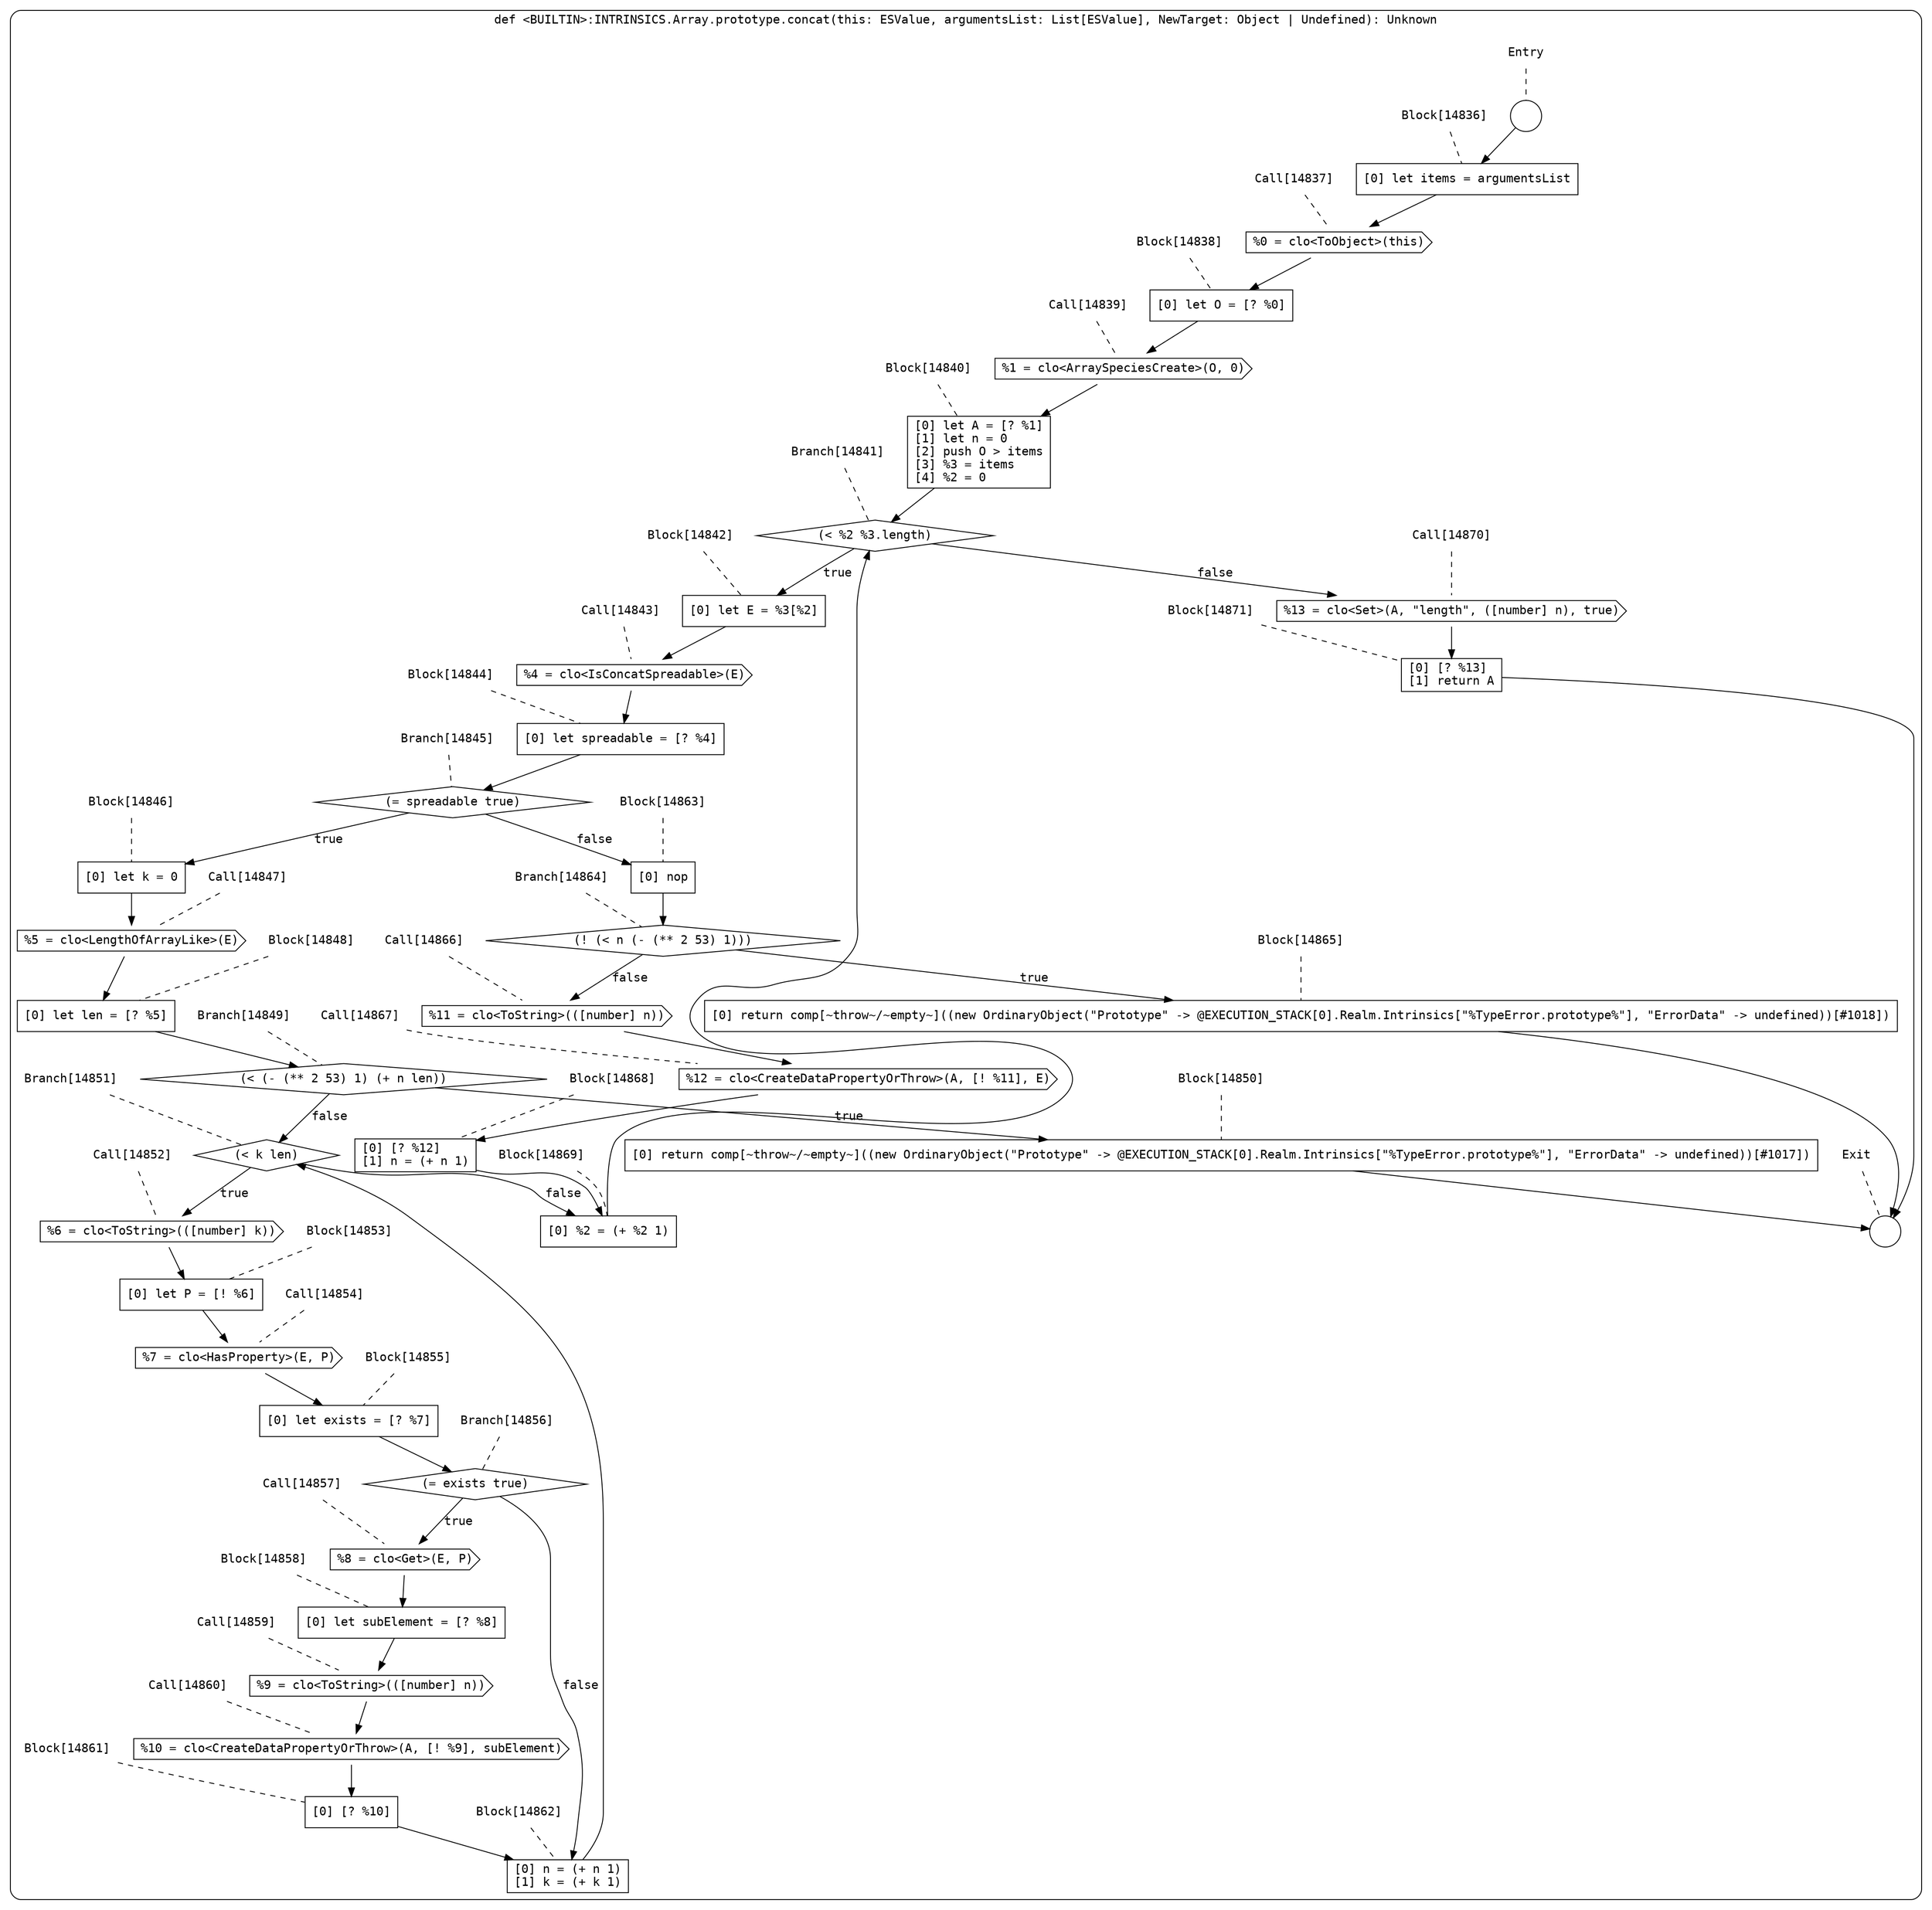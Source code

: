 digraph {
  graph [fontname = "Consolas"]
  node [fontname = "Consolas"]
  edge [fontname = "Consolas"]
  subgraph cluster2345 {
    label = "def <BUILTIN>:INTRINSICS.Array.prototype.concat(this: ESValue, argumentsList: List[ESValue], NewTarget: Object | Undefined): Unknown"
    style = rounded
    cluster2345_entry_name [shape=none, label=<<font color="black">Entry</font>>]
    cluster2345_entry_name -> cluster2345_entry [arrowhead=none, color="black", style=dashed]
    cluster2345_entry [shape=circle label=" " color="black" fillcolor="white" style=filled]
    cluster2345_entry -> node14836 [color="black"]
    cluster2345_exit_name [shape=none, label=<<font color="black">Exit</font>>]
    cluster2345_exit_name -> cluster2345_exit [arrowhead=none, color="black", style=dashed]
    cluster2345_exit [shape=circle label=" " color="black" fillcolor="white" style=filled]
    node14836_name [shape=none, label=<<font color="black">Block[14836]</font>>]
    node14836_name -> node14836 [arrowhead=none, color="black", style=dashed]
    node14836 [shape=box, label=<<font color="black">[0] let items = argumentsList<BR ALIGN="LEFT"/></font>> color="black" fillcolor="white", style=filled]
    node14836 -> node14837 [color="black"]
    node14837_name [shape=none, label=<<font color="black">Call[14837]</font>>]
    node14837_name -> node14837 [arrowhead=none, color="black", style=dashed]
    node14837 [shape=cds, label=<<font color="black">%0 = clo&lt;ToObject&gt;(this)</font>> color="black" fillcolor="white", style=filled]
    node14837 -> node14838 [color="black"]
    node14838_name [shape=none, label=<<font color="black">Block[14838]</font>>]
    node14838_name -> node14838 [arrowhead=none, color="black", style=dashed]
    node14838 [shape=box, label=<<font color="black">[0] let O = [? %0]<BR ALIGN="LEFT"/></font>> color="black" fillcolor="white", style=filled]
    node14838 -> node14839 [color="black"]
    node14839_name [shape=none, label=<<font color="black">Call[14839]</font>>]
    node14839_name -> node14839 [arrowhead=none, color="black", style=dashed]
    node14839 [shape=cds, label=<<font color="black">%1 = clo&lt;ArraySpeciesCreate&gt;(O, 0)</font>> color="black" fillcolor="white", style=filled]
    node14839 -> node14840 [color="black"]
    node14840_name [shape=none, label=<<font color="black">Block[14840]</font>>]
    node14840_name -> node14840 [arrowhead=none, color="black", style=dashed]
    node14840 [shape=box, label=<<font color="black">[0] let A = [? %1]<BR ALIGN="LEFT"/>[1] let n = 0<BR ALIGN="LEFT"/>[2] push O &gt; items<BR ALIGN="LEFT"/>[3] %3 = items<BR ALIGN="LEFT"/>[4] %2 = 0<BR ALIGN="LEFT"/></font>> color="black" fillcolor="white", style=filled]
    node14840 -> node14841 [color="black"]
    node14841_name [shape=none, label=<<font color="black">Branch[14841]</font>>]
    node14841_name -> node14841 [arrowhead=none, color="black", style=dashed]
    node14841 [shape=diamond, label=<<font color="black">(&lt; %2 %3.length)</font>> color="black" fillcolor="white", style=filled]
    node14841 -> node14842 [label=<<font color="black">true</font>> color="black"]
    node14841 -> node14870 [label=<<font color="black">false</font>> color="black"]
    node14842_name [shape=none, label=<<font color="black">Block[14842]</font>>]
    node14842_name -> node14842 [arrowhead=none, color="black", style=dashed]
    node14842 [shape=box, label=<<font color="black">[0] let E = %3[%2]<BR ALIGN="LEFT"/></font>> color="black" fillcolor="white", style=filled]
    node14842 -> node14843 [color="black"]
    node14870_name [shape=none, label=<<font color="black">Call[14870]</font>>]
    node14870_name -> node14870 [arrowhead=none, color="black", style=dashed]
    node14870 [shape=cds, label=<<font color="black">%13 = clo&lt;Set&gt;(A, &quot;length&quot;, ([number] n), true)</font>> color="black" fillcolor="white", style=filled]
    node14870 -> node14871 [color="black"]
    node14843_name [shape=none, label=<<font color="black">Call[14843]</font>>]
    node14843_name -> node14843 [arrowhead=none, color="black", style=dashed]
    node14843 [shape=cds, label=<<font color="black">%4 = clo&lt;IsConcatSpreadable&gt;(E)</font>> color="black" fillcolor="white", style=filled]
    node14843 -> node14844 [color="black"]
    node14871_name [shape=none, label=<<font color="black">Block[14871]</font>>]
    node14871_name -> node14871 [arrowhead=none, color="black", style=dashed]
    node14871 [shape=box, label=<<font color="black">[0] [? %13]<BR ALIGN="LEFT"/>[1] return A<BR ALIGN="LEFT"/></font>> color="black" fillcolor="white", style=filled]
    node14871 -> cluster2345_exit [color="black"]
    node14844_name [shape=none, label=<<font color="black">Block[14844]</font>>]
    node14844_name -> node14844 [arrowhead=none, color="black", style=dashed]
    node14844 [shape=box, label=<<font color="black">[0] let spreadable = [? %4]<BR ALIGN="LEFT"/></font>> color="black" fillcolor="white", style=filled]
    node14844 -> node14845 [color="black"]
    node14845_name [shape=none, label=<<font color="black">Branch[14845]</font>>]
    node14845_name -> node14845 [arrowhead=none, color="black", style=dashed]
    node14845 [shape=diamond, label=<<font color="black">(= spreadable true)</font>> color="black" fillcolor="white", style=filled]
    node14845 -> node14846 [label=<<font color="black">true</font>> color="black"]
    node14845 -> node14863 [label=<<font color="black">false</font>> color="black"]
    node14846_name [shape=none, label=<<font color="black">Block[14846]</font>>]
    node14846_name -> node14846 [arrowhead=none, color="black", style=dashed]
    node14846 [shape=box, label=<<font color="black">[0] let k = 0<BR ALIGN="LEFT"/></font>> color="black" fillcolor="white", style=filled]
    node14846 -> node14847 [color="black"]
    node14863_name [shape=none, label=<<font color="black">Block[14863]</font>>]
    node14863_name -> node14863 [arrowhead=none, color="black", style=dashed]
    node14863 [shape=box, label=<<font color="black">[0] nop<BR ALIGN="LEFT"/></font>> color="black" fillcolor="white", style=filled]
    node14863 -> node14864 [color="black"]
    node14847_name [shape=none, label=<<font color="black">Call[14847]</font>>]
    node14847_name -> node14847 [arrowhead=none, color="black", style=dashed]
    node14847 [shape=cds, label=<<font color="black">%5 = clo&lt;LengthOfArrayLike&gt;(E)</font>> color="black" fillcolor="white", style=filled]
    node14847 -> node14848 [color="black"]
    node14864_name [shape=none, label=<<font color="black">Branch[14864]</font>>]
    node14864_name -> node14864 [arrowhead=none, color="black", style=dashed]
    node14864 [shape=diamond, label=<<font color="black">(! (&lt; n (- (** 2 53) 1)))</font>> color="black" fillcolor="white", style=filled]
    node14864 -> node14865 [label=<<font color="black">true</font>> color="black"]
    node14864 -> node14866 [label=<<font color="black">false</font>> color="black"]
    node14848_name [shape=none, label=<<font color="black">Block[14848]</font>>]
    node14848_name -> node14848 [arrowhead=none, color="black", style=dashed]
    node14848 [shape=box, label=<<font color="black">[0] let len = [? %5]<BR ALIGN="LEFT"/></font>> color="black" fillcolor="white", style=filled]
    node14848 -> node14849 [color="black"]
    node14865_name [shape=none, label=<<font color="black">Block[14865]</font>>]
    node14865_name -> node14865 [arrowhead=none, color="black", style=dashed]
    node14865 [shape=box, label=<<font color="black">[0] return comp[~throw~/~empty~]((new OrdinaryObject(&quot;Prototype&quot; -&gt; @EXECUTION_STACK[0].Realm.Intrinsics[&quot;%TypeError.prototype%&quot;], &quot;ErrorData&quot; -&gt; undefined))[#1018])<BR ALIGN="LEFT"/></font>> color="black" fillcolor="white", style=filled]
    node14865 -> cluster2345_exit [color="black"]
    node14866_name [shape=none, label=<<font color="black">Call[14866]</font>>]
    node14866_name -> node14866 [arrowhead=none, color="black", style=dashed]
    node14866 [shape=cds, label=<<font color="black">%11 = clo&lt;ToString&gt;(([number] n))</font>> color="black" fillcolor="white", style=filled]
    node14866 -> node14867 [color="black"]
    node14849_name [shape=none, label=<<font color="black">Branch[14849]</font>>]
    node14849_name -> node14849 [arrowhead=none, color="black", style=dashed]
    node14849 [shape=diamond, label=<<font color="black">(&lt; (- (** 2 53) 1) (+ n len))</font>> color="black" fillcolor="white", style=filled]
    node14849 -> node14850 [label=<<font color="black">true</font>> color="black"]
    node14849 -> node14851 [label=<<font color="black">false</font>> color="black"]
    node14867_name [shape=none, label=<<font color="black">Call[14867]</font>>]
    node14867_name -> node14867 [arrowhead=none, color="black", style=dashed]
    node14867 [shape=cds, label=<<font color="black">%12 = clo&lt;CreateDataPropertyOrThrow&gt;(A, [! %11], E)</font>> color="black" fillcolor="white", style=filled]
    node14867 -> node14868 [color="black"]
    node14850_name [shape=none, label=<<font color="black">Block[14850]</font>>]
    node14850_name -> node14850 [arrowhead=none, color="black", style=dashed]
    node14850 [shape=box, label=<<font color="black">[0] return comp[~throw~/~empty~]((new OrdinaryObject(&quot;Prototype&quot; -&gt; @EXECUTION_STACK[0].Realm.Intrinsics[&quot;%TypeError.prototype%&quot;], &quot;ErrorData&quot; -&gt; undefined))[#1017])<BR ALIGN="LEFT"/></font>> color="black" fillcolor="white", style=filled]
    node14850 -> cluster2345_exit [color="black"]
    node14851_name [shape=none, label=<<font color="black">Branch[14851]</font>>]
    node14851_name -> node14851 [arrowhead=none, color="black", style=dashed]
    node14851 [shape=diamond, label=<<font color="black">(&lt; k len)</font>> color="black" fillcolor="white", style=filled]
    node14851 -> node14852 [label=<<font color="black">true</font>> color="black"]
    node14851 -> node14869 [label=<<font color="black">false</font>> color="black"]
    node14868_name [shape=none, label=<<font color="black">Block[14868]</font>>]
    node14868_name -> node14868 [arrowhead=none, color="black", style=dashed]
    node14868 [shape=box, label=<<font color="black">[0] [? %12]<BR ALIGN="LEFT"/>[1] n = (+ n 1)<BR ALIGN="LEFT"/></font>> color="black" fillcolor="white", style=filled]
    node14868 -> node14869 [color="black"]
    node14852_name [shape=none, label=<<font color="black">Call[14852]</font>>]
    node14852_name -> node14852 [arrowhead=none, color="black", style=dashed]
    node14852 [shape=cds, label=<<font color="black">%6 = clo&lt;ToString&gt;(([number] k))</font>> color="black" fillcolor="white", style=filled]
    node14852 -> node14853 [color="black"]
    node14869_name [shape=none, label=<<font color="black">Block[14869]</font>>]
    node14869_name -> node14869 [arrowhead=none, color="black", style=dashed]
    node14869 [shape=box, label=<<font color="black">[0] %2 = (+ %2 1)<BR ALIGN="LEFT"/></font>> color="black" fillcolor="white", style=filled]
    node14869 -> node14841 [color="black"]
    node14853_name [shape=none, label=<<font color="black">Block[14853]</font>>]
    node14853_name -> node14853 [arrowhead=none, color="black", style=dashed]
    node14853 [shape=box, label=<<font color="black">[0] let P = [! %6]<BR ALIGN="LEFT"/></font>> color="black" fillcolor="white", style=filled]
    node14853 -> node14854 [color="black"]
    node14854_name [shape=none, label=<<font color="black">Call[14854]</font>>]
    node14854_name -> node14854 [arrowhead=none, color="black", style=dashed]
    node14854 [shape=cds, label=<<font color="black">%7 = clo&lt;HasProperty&gt;(E, P)</font>> color="black" fillcolor="white", style=filled]
    node14854 -> node14855 [color="black"]
    node14855_name [shape=none, label=<<font color="black">Block[14855]</font>>]
    node14855_name -> node14855 [arrowhead=none, color="black", style=dashed]
    node14855 [shape=box, label=<<font color="black">[0] let exists = [? %7]<BR ALIGN="LEFT"/></font>> color="black" fillcolor="white", style=filled]
    node14855 -> node14856 [color="black"]
    node14856_name [shape=none, label=<<font color="black">Branch[14856]</font>>]
    node14856_name -> node14856 [arrowhead=none, color="black", style=dashed]
    node14856 [shape=diamond, label=<<font color="black">(= exists true)</font>> color="black" fillcolor="white", style=filled]
    node14856 -> node14857 [label=<<font color="black">true</font>> color="black"]
    node14856 -> node14862 [label=<<font color="black">false</font>> color="black"]
    node14857_name [shape=none, label=<<font color="black">Call[14857]</font>>]
    node14857_name -> node14857 [arrowhead=none, color="black", style=dashed]
    node14857 [shape=cds, label=<<font color="black">%8 = clo&lt;Get&gt;(E, P)</font>> color="black" fillcolor="white", style=filled]
    node14857 -> node14858 [color="black"]
    node14862_name [shape=none, label=<<font color="black">Block[14862]</font>>]
    node14862_name -> node14862 [arrowhead=none, color="black", style=dashed]
    node14862 [shape=box, label=<<font color="black">[0] n = (+ n 1)<BR ALIGN="LEFT"/>[1] k = (+ k 1)<BR ALIGN="LEFT"/></font>> color="black" fillcolor="white", style=filled]
    node14862 -> node14851 [color="black"]
    node14858_name [shape=none, label=<<font color="black">Block[14858]</font>>]
    node14858_name -> node14858 [arrowhead=none, color="black", style=dashed]
    node14858 [shape=box, label=<<font color="black">[0] let subElement = [? %8]<BR ALIGN="LEFT"/></font>> color="black" fillcolor="white", style=filled]
    node14858 -> node14859 [color="black"]
    node14859_name [shape=none, label=<<font color="black">Call[14859]</font>>]
    node14859_name -> node14859 [arrowhead=none, color="black", style=dashed]
    node14859 [shape=cds, label=<<font color="black">%9 = clo&lt;ToString&gt;(([number] n))</font>> color="black" fillcolor="white", style=filled]
    node14859 -> node14860 [color="black"]
    node14860_name [shape=none, label=<<font color="black">Call[14860]</font>>]
    node14860_name -> node14860 [arrowhead=none, color="black", style=dashed]
    node14860 [shape=cds, label=<<font color="black">%10 = clo&lt;CreateDataPropertyOrThrow&gt;(A, [! %9], subElement)</font>> color="black" fillcolor="white", style=filled]
    node14860 -> node14861 [color="black"]
    node14861_name [shape=none, label=<<font color="black">Block[14861]</font>>]
    node14861_name -> node14861 [arrowhead=none, color="black", style=dashed]
    node14861 [shape=box, label=<<font color="black">[0] [? %10]<BR ALIGN="LEFT"/></font>> color="black" fillcolor="white", style=filled]
    node14861 -> node14862 [color="black"]
  }
}